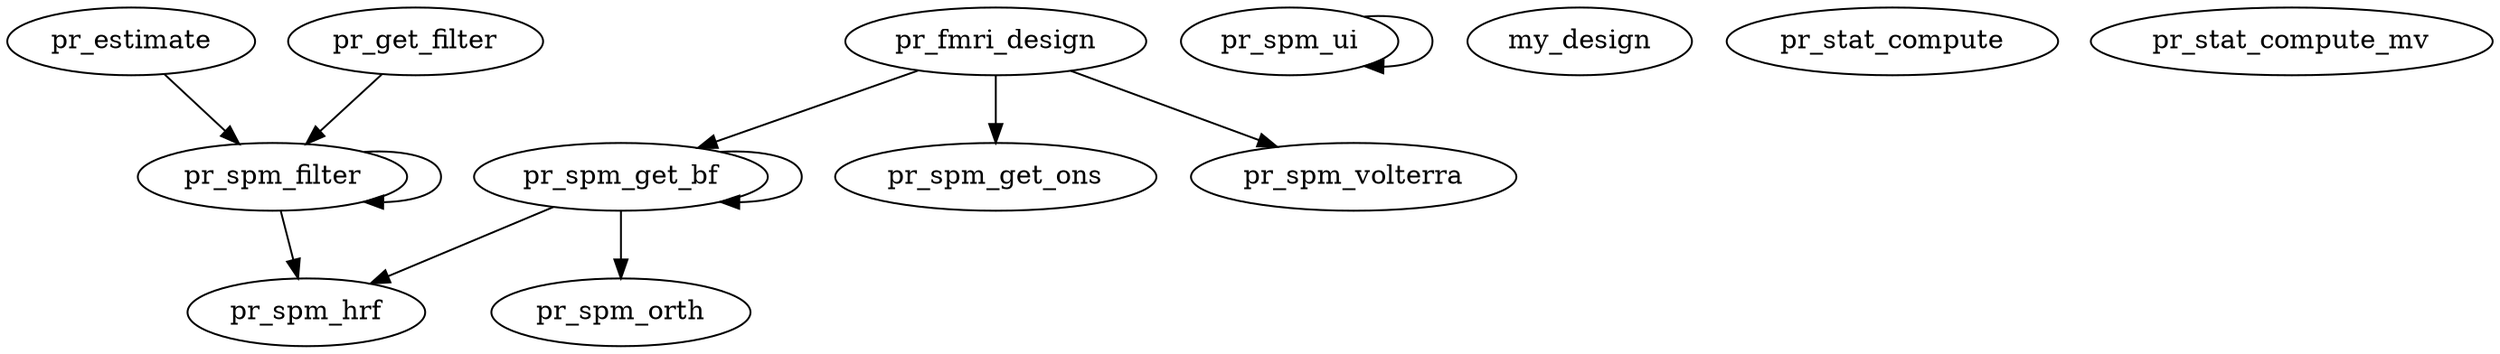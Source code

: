 /* Created by mdot for Matlab */
digraph m2html {
  pr_estimate -> pr_spm_filter;
  pr_fmri_design -> pr_spm_get_bf;
  pr_fmri_design -> pr_spm_get_ons;
  pr_fmri_design -> pr_spm_volterra;
  pr_get_filter -> pr_spm_filter;
  pr_spm_filter -> pr_spm_filter;
  pr_spm_filter -> pr_spm_hrf;
  pr_spm_get_bf -> pr_spm_get_bf;
  pr_spm_get_bf -> pr_spm_hrf;
  pr_spm_get_bf -> pr_spm_orth;
  pr_spm_ui -> pr_spm_ui;

  my_design [URL="my_design.html"];
  pr_estimate [URL="pr_estimate.html"];
  pr_fmri_design [URL="pr_fmri_design.html"];
  pr_get_filter [URL="pr_get_filter.html"];
  pr_spm_filter [URL="pr_spm_filter.html"];
  pr_spm_get_bf [URL="pr_spm_get_bf.html"];
  pr_spm_get_ons [URL="pr_spm_get_ons.html"];
  pr_spm_hrf [URL="pr_spm_hrf.html"];
  pr_spm_orth [URL="pr_spm_orth.html"];
  pr_spm_ui [URL="pr_spm_ui.html"];
  pr_spm_volterra [URL="pr_spm_volterra.html"];
  pr_stat_compute [URL="pr_stat_compute.html"];
  pr_stat_compute_mv [URL="pr_stat_compute_mv.html"];
}